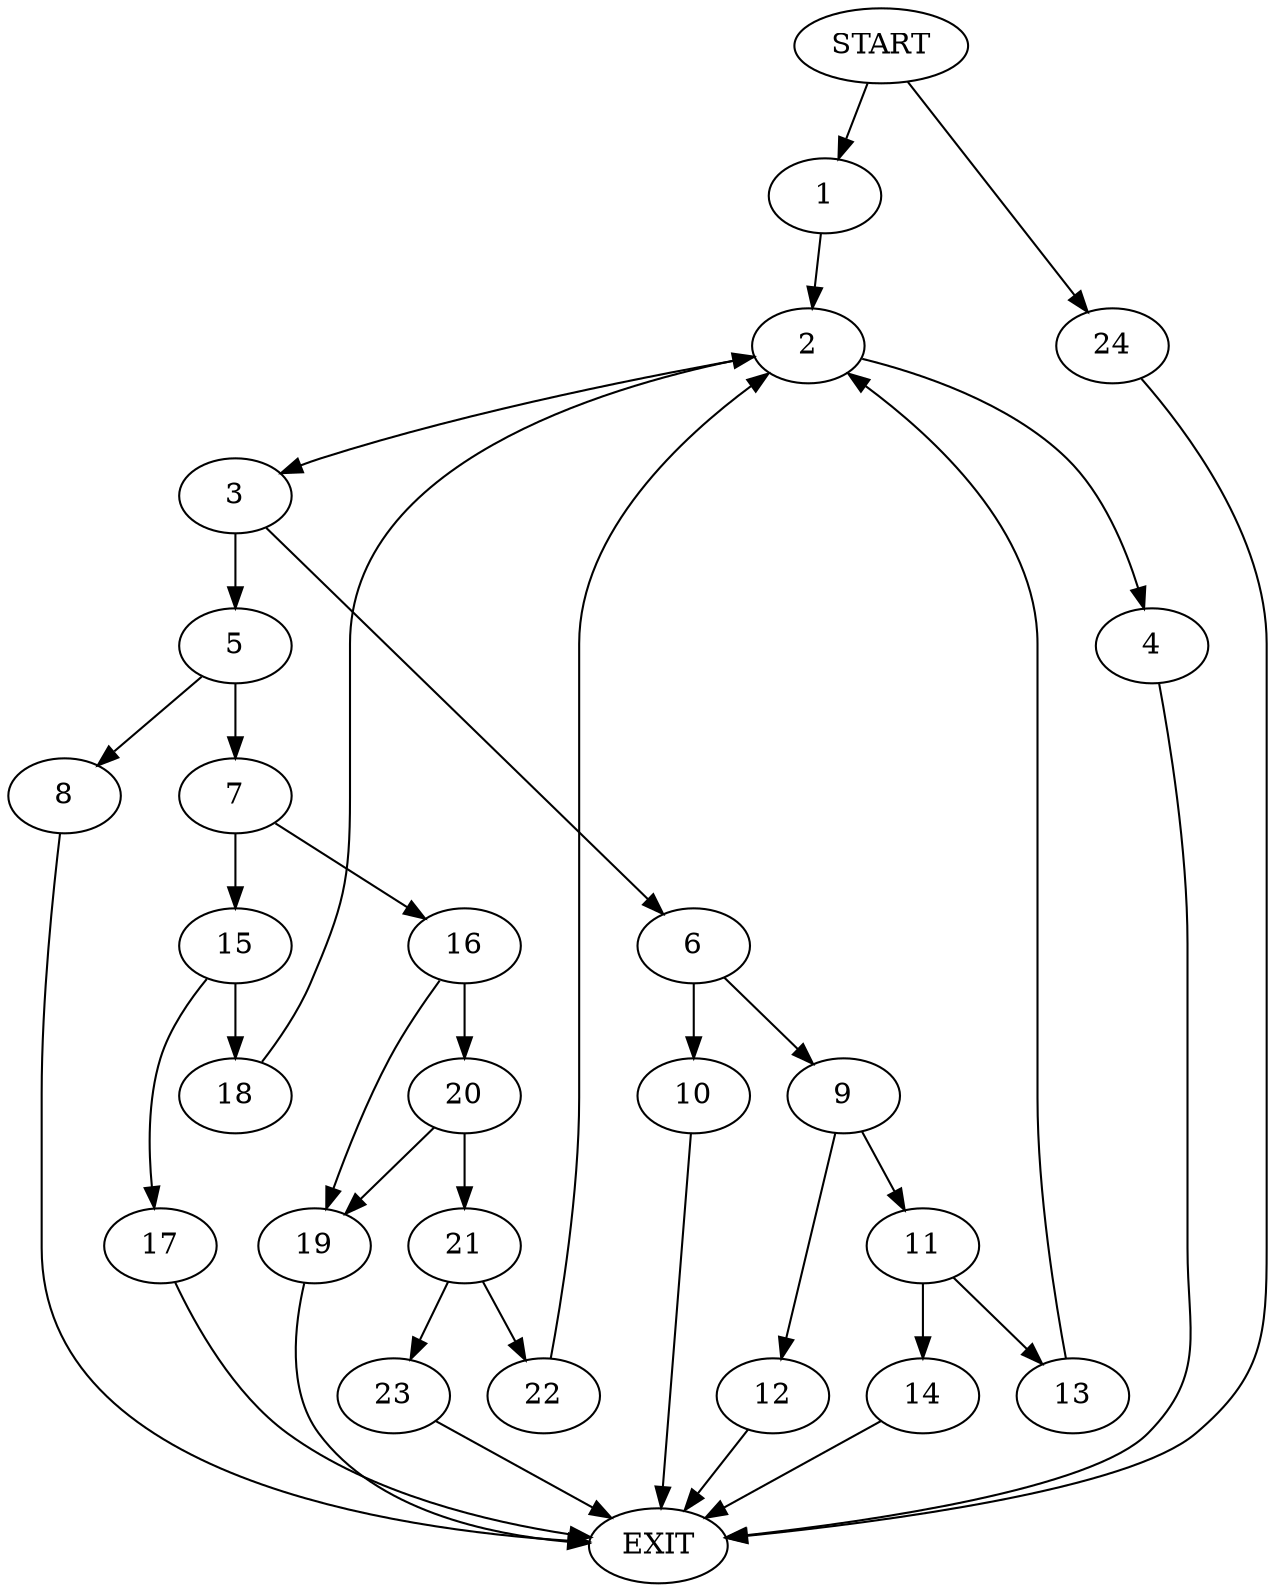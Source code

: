 digraph {
0 [label="START"]
25 [label="EXIT"]
0 -> 1
1 -> 2
2 -> 3
2 -> 4
3 -> 5
3 -> 6
4 -> 25
5 -> 7
5 -> 8
6 -> 9
6 -> 10
9 -> 11
9 -> 12
10 -> 25
12 -> 25
11 -> 13
11 -> 14
13 -> 2
14 -> 25
8 -> 25
7 -> 15
7 -> 16
15 -> 17
15 -> 18
16 -> 19
16 -> 20
17 -> 25
18 -> 2
20 -> 21
20 -> 19
19 -> 25
21 -> 22
21 -> 23
23 -> 25
22 -> 2
0 -> 24
24 -> 25
}

